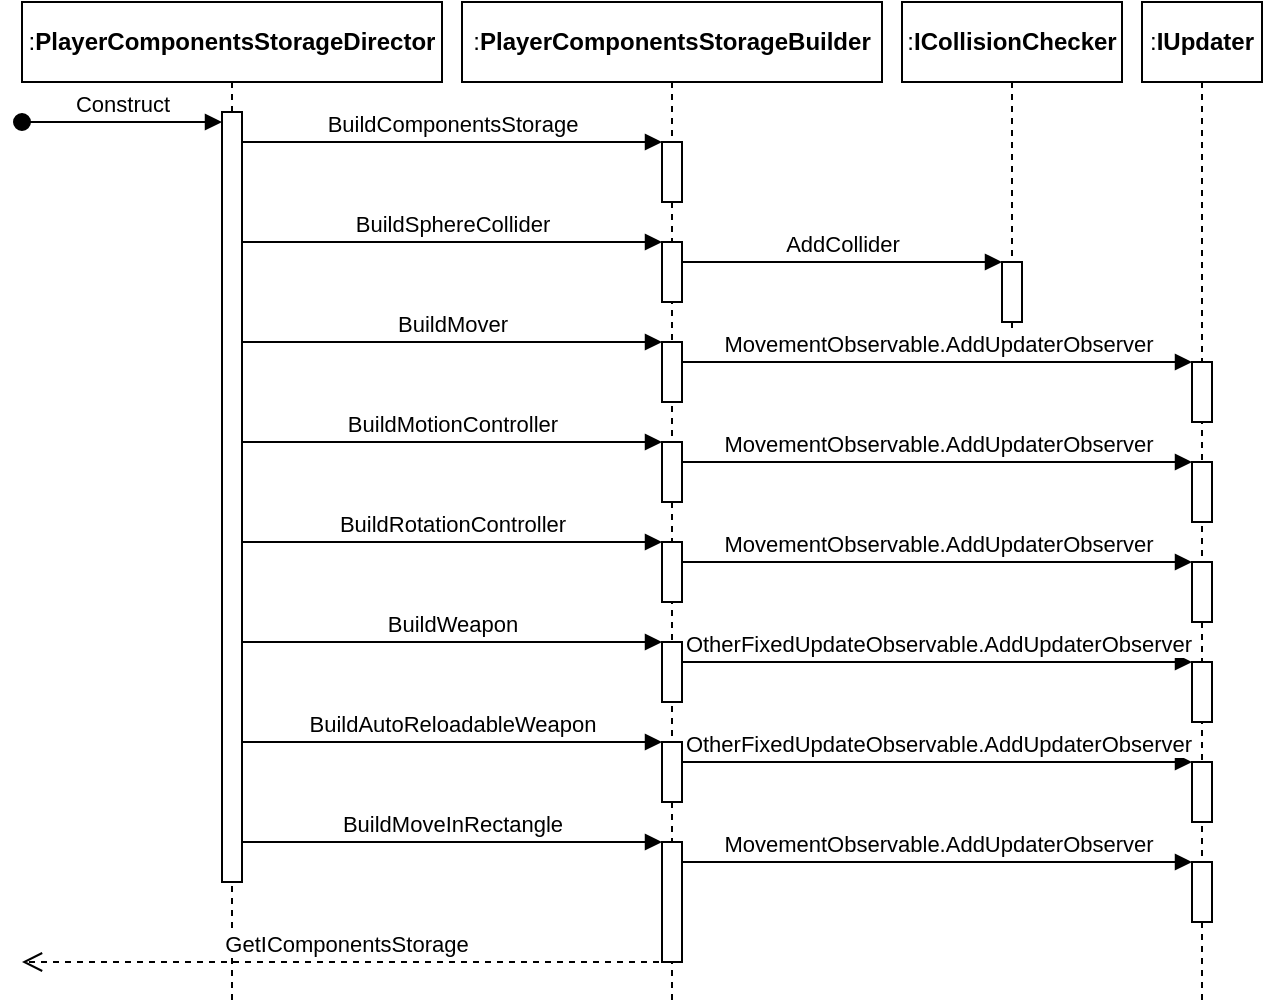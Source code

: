 <mxfile version="13.7.9" type="device"><diagram id="J2oMWR0uZoyc5Z0VnIKq" name="Page-1"><mxGraphModel dx="400" dy="507" grid="1" gridSize="10" guides="1" tooltips="1" connect="1" arrows="1" fold="1" page="1" pageScale="1" pageWidth="827" pageHeight="1169" math="0" shadow="0"><root><mxCell id="0"/><mxCell id="1" parent="0"/><mxCell id="iLgLTRfkH37bM7UJGMgG-1" value=":&lt;span style=&quot;font-weight: 700&quot;&gt;PlayerComponentsStorageDirector&lt;/span&gt;" style="shape=umlLifeline;perimeter=lifelinePerimeter;whiteSpace=wrap;html=1;container=1;collapsible=0;recursiveResize=0;outlineConnect=0;" vertex="1" parent="1"><mxGeometry x="130" y="20" width="210" height="500" as="geometry"/></mxCell><mxCell id="iLgLTRfkH37bM7UJGMgG-2" value=":&lt;span style=&quot;font-weight: 700&quot;&gt;PlayerComponentsStorageBuilder&lt;/span&gt;" style="shape=umlLifeline;perimeter=lifelinePerimeter;whiteSpace=wrap;html=1;container=1;collapsible=0;recursiveResize=0;outlineConnect=0;" vertex="1" parent="1"><mxGeometry x="350" y="20" width="210" height="500" as="geometry"/></mxCell><mxCell id="iLgLTRfkH37bM7UJGMgG-5" value="" style="html=1;points=[];perimeter=orthogonalPerimeter;" vertex="1" parent="iLgLTRfkH37bM7UJGMgG-2"><mxGeometry x="100" y="70" width="10" height="30" as="geometry"/></mxCell><mxCell id="iLgLTRfkH37bM7UJGMgG-18" value="" style="html=1;points=[];perimeter=orthogonalPerimeter;" vertex="1" parent="iLgLTRfkH37bM7UJGMgG-2"><mxGeometry x="100" y="120" width="10" height="30" as="geometry"/></mxCell><mxCell id="iLgLTRfkH37bM7UJGMgG-19" value="" style="html=1;points=[];perimeter=orthogonalPerimeter;" vertex="1" parent="iLgLTRfkH37bM7UJGMgG-2"><mxGeometry x="100" y="170" width="10" height="30" as="geometry"/></mxCell><mxCell id="iLgLTRfkH37bM7UJGMgG-35" value="" style="html=1;points=[];perimeter=orthogonalPerimeter;" vertex="1" parent="iLgLTRfkH37bM7UJGMgG-2"><mxGeometry x="100" y="320" width="10" height="30" as="geometry"/></mxCell><mxCell id="iLgLTRfkH37bM7UJGMgG-36" value="BuildWeapon" style="html=1;verticalAlign=bottom;endArrow=block;" edge="1" parent="iLgLTRfkH37bM7UJGMgG-2"><mxGeometry width="80" relative="1" as="geometry"><mxPoint x="-110" y="320.0" as="sourcePoint"/><mxPoint x="100" y="320.0" as="targetPoint"/></mxGeometry></mxCell><mxCell id="iLgLTRfkH37bM7UJGMgG-41" value="" style="html=1;points=[];perimeter=orthogonalPerimeter;" vertex="1" parent="iLgLTRfkH37bM7UJGMgG-2"><mxGeometry x="100" y="370" width="10" height="30" as="geometry"/></mxCell><mxCell id="iLgLTRfkH37bM7UJGMgG-42" value="BuildAutoReloadableWeapon" style="html=1;verticalAlign=bottom;endArrow=block;" edge="1" parent="iLgLTRfkH37bM7UJGMgG-2"><mxGeometry width="80" relative="1" as="geometry"><mxPoint x="-110" y="370.0" as="sourcePoint"/><mxPoint x="100" y="370.0" as="targetPoint"/></mxGeometry></mxCell><mxCell id="iLgLTRfkH37bM7UJGMgG-3" value="" style="html=1;points=[];perimeter=orthogonalPerimeter;" vertex="1" parent="1"><mxGeometry x="230" y="75" width="10" height="385" as="geometry"/></mxCell><mxCell id="iLgLTRfkH37bM7UJGMgG-4" value="Construct" style="html=1;verticalAlign=bottom;startArrow=oval;startFill=1;endArrow=block;startSize=8;" edge="1" parent="1" target="iLgLTRfkH37bM7UJGMgG-3"><mxGeometry width="60" relative="1" as="geometry"><mxPoint x="130" y="80" as="sourcePoint"/><mxPoint x="170" y="80" as="targetPoint"/></mxGeometry></mxCell><mxCell id="iLgLTRfkH37bM7UJGMgG-6" value="BuildComponentsStorage" style="html=1;verticalAlign=bottom;endArrow=block;" edge="1" parent="1" source="iLgLTRfkH37bM7UJGMgG-3"><mxGeometry width="80" relative="1" as="geometry"><mxPoint x="230" y="90" as="sourcePoint"/><mxPoint x="450" y="90" as="targetPoint"/></mxGeometry></mxCell><mxCell id="iLgLTRfkH37bM7UJGMgG-8" value="BuildSphereCollider" style="html=1;verticalAlign=bottom;endArrow=block;" edge="1" parent="1" source="iLgLTRfkH37bM7UJGMgG-3"><mxGeometry width="80" relative="1" as="geometry"><mxPoint x="230" y="140" as="sourcePoint"/><mxPoint x="450" y="140" as="targetPoint"/></mxGeometry></mxCell><mxCell id="iLgLTRfkH37bM7UJGMgG-9" value=":&lt;b&gt;ICollisionChecker&lt;/b&gt;" style="shape=umlLifeline;perimeter=lifelinePerimeter;whiteSpace=wrap;html=1;container=1;collapsible=0;recursiveResize=0;outlineConnect=0;" vertex="1" parent="1"><mxGeometry x="570" y="20" width="110" height="170" as="geometry"/></mxCell><mxCell id="iLgLTRfkH37bM7UJGMgG-11" value="" style="html=1;points=[];perimeter=orthogonalPerimeter;" vertex="1" parent="iLgLTRfkH37bM7UJGMgG-9"><mxGeometry x="50" y="130" width="10" height="30" as="geometry"/></mxCell><mxCell id="iLgLTRfkH37bM7UJGMgG-12" value="AddCollider" style="html=1;verticalAlign=bottom;endArrow=block;" edge="1" parent="1"><mxGeometry width="80" relative="1" as="geometry"><mxPoint x="460" y="150" as="sourcePoint"/><mxPoint x="620" y="150" as="targetPoint"/></mxGeometry></mxCell><mxCell id="iLgLTRfkH37bM7UJGMgG-13" value=":&lt;b&gt;IUpdater&lt;/b&gt;" style="shape=umlLifeline;perimeter=lifelinePerimeter;whiteSpace=wrap;html=1;container=1;collapsible=0;recursiveResize=0;outlineConnect=0;" vertex="1" parent="1"><mxGeometry x="690" y="20" width="60" height="500" as="geometry"/></mxCell><mxCell id="iLgLTRfkH37bM7UJGMgG-14" value="" style="html=1;points=[];perimeter=orthogonalPerimeter;" vertex="1" parent="iLgLTRfkH37bM7UJGMgG-13"><mxGeometry x="25" y="180" width="10" height="30" as="geometry"/></mxCell><mxCell id="iLgLTRfkH37bM7UJGMgG-25" value="" style="html=1;points=[];perimeter=orthogonalPerimeter;" vertex="1" parent="iLgLTRfkH37bM7UJGMgG-13"><mxGeometry x="25" y="230" width="10" height="30" as="geometry"/></mxCell><mxCell id="iLgLTRfkH37bM7UJGMgG-26" value="MovementObservable.AddUpdaterObserver" style="html=1;verticalAlign=bottom;endArrow=block;" edge="1" parent="iLgLTRfkH37bM7UJGMgG-13" target="iLgLTRfkH37bM7UJGMgG-25"><mxGeometry width="80" relative="1" as="geometry"><mxPoint x="-230" y="230.0" as="sourcePoint"/><mxPoint x="20" y="230" as="targetPoint"/></mxGeometry></mxCell><mxCell id="iLgLTRfkH37bM7UJGMgG-33" value="" style="html=1;points=[];perimeter=orthogonalPerimeter;" vertex="1" parent="iLgLTRfkH37bM7UJGMgG-13"><mxGeometry x="25" y="280" width="10" height="30" as="geometry"/></mxCell><mxCell id="iLgLTRfkH37bM7UJGMgG-34" value="MovementObservable.AddUpdaterObserver" style="html=1;verticalAlign=bottom;endArrow=block;" edge="1" parent="iLgLTRfkH37bM7UJGMgG-13" target="iLgLTRfkH37bM7UJGMgG-33"><mxGeometry width="80" relative="1" as="geometry"><mxPoint x="-230" y="280.0" as="sourcePoint"/><mxPoint x="-670" y="260" as="targetPoint"/></mxGeometry></mxCell><mxCell id="iLgLTRfkH37bM7UJGMgG-39" value="" style="html=1;points=[];perimeter=orthogonalPerimeter;" vertex="1" parent="iLgLTRfkH37bM7UJGMgG-13"><mxGeometry x="25" y="330" width="10" height="30" as="geometry"/></mxCell><mxCell id="iLgLTRfkH37bM7UJGMgG-40" value="OtherFixedUpdateObservable.AddUpdaterObserver" style="html=1;verticalAlign=bottom;endArrow=block;" edge="1" parent="iLgLTRfkH37bM7UJGMgG-13" target="iLgLTRfkH37bM7UJGMgG-39"><mxGeometry width="80" relative="1" as="geometry"><mxPoint x="-230" y="330.0" as="sourcePoint"/><mxPoint x="-1360" y="290" as="targetPoint"/></mxGeometry></mxCell><mxCell id="iLgLTRfkH37bM7UJGMgG-47" value="" style="html=1;points=[];perimeter=orthogonalPerimeter;" vertex="1" parent="iLgLTRfkH37bM7UJGMgG-13"><mxGeometry x="25" y="430" width="10" height="30" as="geometry"/></mxCell><mxCell id="iLgLTRfkH37bM7UJGMgG-48" value="MovementObservable.AddUpdaterObserver" style="html=1;verticalAlign=bottom;endArrow=block;" edge="1" parent="iLgLTRfkH37bM7UJGMgG-13" target="iLgLTRfkH37bM7UJGMgG-47"><mxGeometry width="80" relative="1" as="geometry"><mxPoint x="-230" y="430.0" as="sourcePoint"/><mxPoint x="-1360" y="390" as="targetPoint"/></mxGeometry></mxCell><mxCell id="iLgLTRfkH37bM7UJGMgG-20" value="BuildMover" style="html=1;verticalAlign=bottom;endArrow=block;" edge="1" parent="1"><mxGeometry width="80" relative="1" as="geometry"><mxPoint x="240" y="190" as="sourcePoint"/><mxPoint x="450" y="190" as="targetPoint"/></mxGeometry></mxCell><mxCell id="iLgLTRfkH37bM7UJGMgG-22" value="MovementObservable.AddUpdaterObserver" style="html=1;verticalAlign=bottom;endArrow=block;" edge="1" parent="1" target="iLgLTRfkH37bM7UJGMgG-14"><mxGeometry width="80" relative="1" as="geometry"><mxPoint x="460" y="200" as="sourcePoint"/><mxPoint x="710" y="200" as="targetPoint"/></mxGeometry></mxCell><mxCell id="iLgLTRfkH37bM7UJGMgG-23" value="" style="html=1;points=[];perimeter=orthogonalPerimeter;" vertex="1" parent="1"><mxGeometry x="450" y="240" width="10" height="30" as="geometry"/></mxCell><mxCell id="iLgLTRfkH37bM7UJGMgG-24" value="BuildMotionController" style="html=1;verticalAlign=bottom;endArrow=block;" edge="1" parent="1"><mxGeometry width="80" relative="1" as="geometry"><mxPoint x="240" y="240.0" as="sourcePoint"/><mxPoint x="450" y="240.0" as="targetPoint"/></mxGeometry></mxCell><mxCell id="iLgLTRfkH37bM7UJGMgG-31" value="" style="html=1;points=[];perimeter=orthogonalPerimeter;" vertex="1" parent="1"><mxGeometry x="450" y="290" width="10" height="30" as="geometry"/></mxCell><mxCell id="iLgLTRfkH37bM7UJGMgG-32" value="BuildRotationController" style="html=1;verticalAlign=bottom;endArrow=block;" edge="1" parent="1"><mxGeometry width="80" relative="1" as="geometry"><mxPoint x="240" y="290.0" as="sourcePoint"/><mxPoint x="450" y="290.0" as="targetPoint"/></mxGeometry></mxCell><mxCell id="iLgLTRfkH37bM7UJGMgG-43" value="" style="html=1;points=[];perimeter=orthogonalPerimeter;" vertex="1" parent="1"><mxGeometry x="715" y="400" width="10" height="30" as="geometry"/></mxCell><mxCell id="iLgLTRfkH37bM7UJGMgG-44" value="OtherFixedUpdateObservable.AddUpdaterObserver" style="html=1;verticalAlign=bottom;endArrow=block;" edge="1" parent="1" target="iLgLTRfkH37bM7UJGMgG-43"><mxGeometry width="80" relative="1" as="geometry"><mxPoint x="460" y="400.0" as="sourcePoint"/><mxPoint x="-1360" y="340" as="targetPoint"/></mxGeometry></mxCell><mxCell id="iLgLTRfkH37bM7UJGMgG-45" value="" style="html=1;points=[];perimeter=orthogonalPerimeter;" vertex="1" parent="1"><mxGeometry x="450" y="440" width="10" height="60" as="geometry"/></mxCell><mxCell id="iLgLTRfkH37bM7UJGMgG-46" value="BuildMoveInRectangle" style="html=1;verticalAlign=bottom;endArrow=block;" edge="1" parent="1"><mxGeometry width="80" relative="1" as="geometry"><mxPoint x="240" y="440.0" as="sourcePoint"/><mxPoint x="450" y="440.0" as="targetPoint"/></mxGeometry></mxCell><mxCell id="iLgLTRfkH37bM7UJGMgG-49" value="GetIComponentsStorage" style="html=1;verticalAlign=bottom;endArrow=open;dashed=1;endSize=8;" edge="1" parent="1" source="iLgLTRfkH37bM7UJGMgG-2"><mxGeometry relative="1" as="geometry"><mxPoint x="380" y="470" as="sourcePoint"/><mxPoint x="130" y="500" as="targetPoint"/></mxGeometry></mxCell></root></mxGraphModel></diagram></mxfile>
